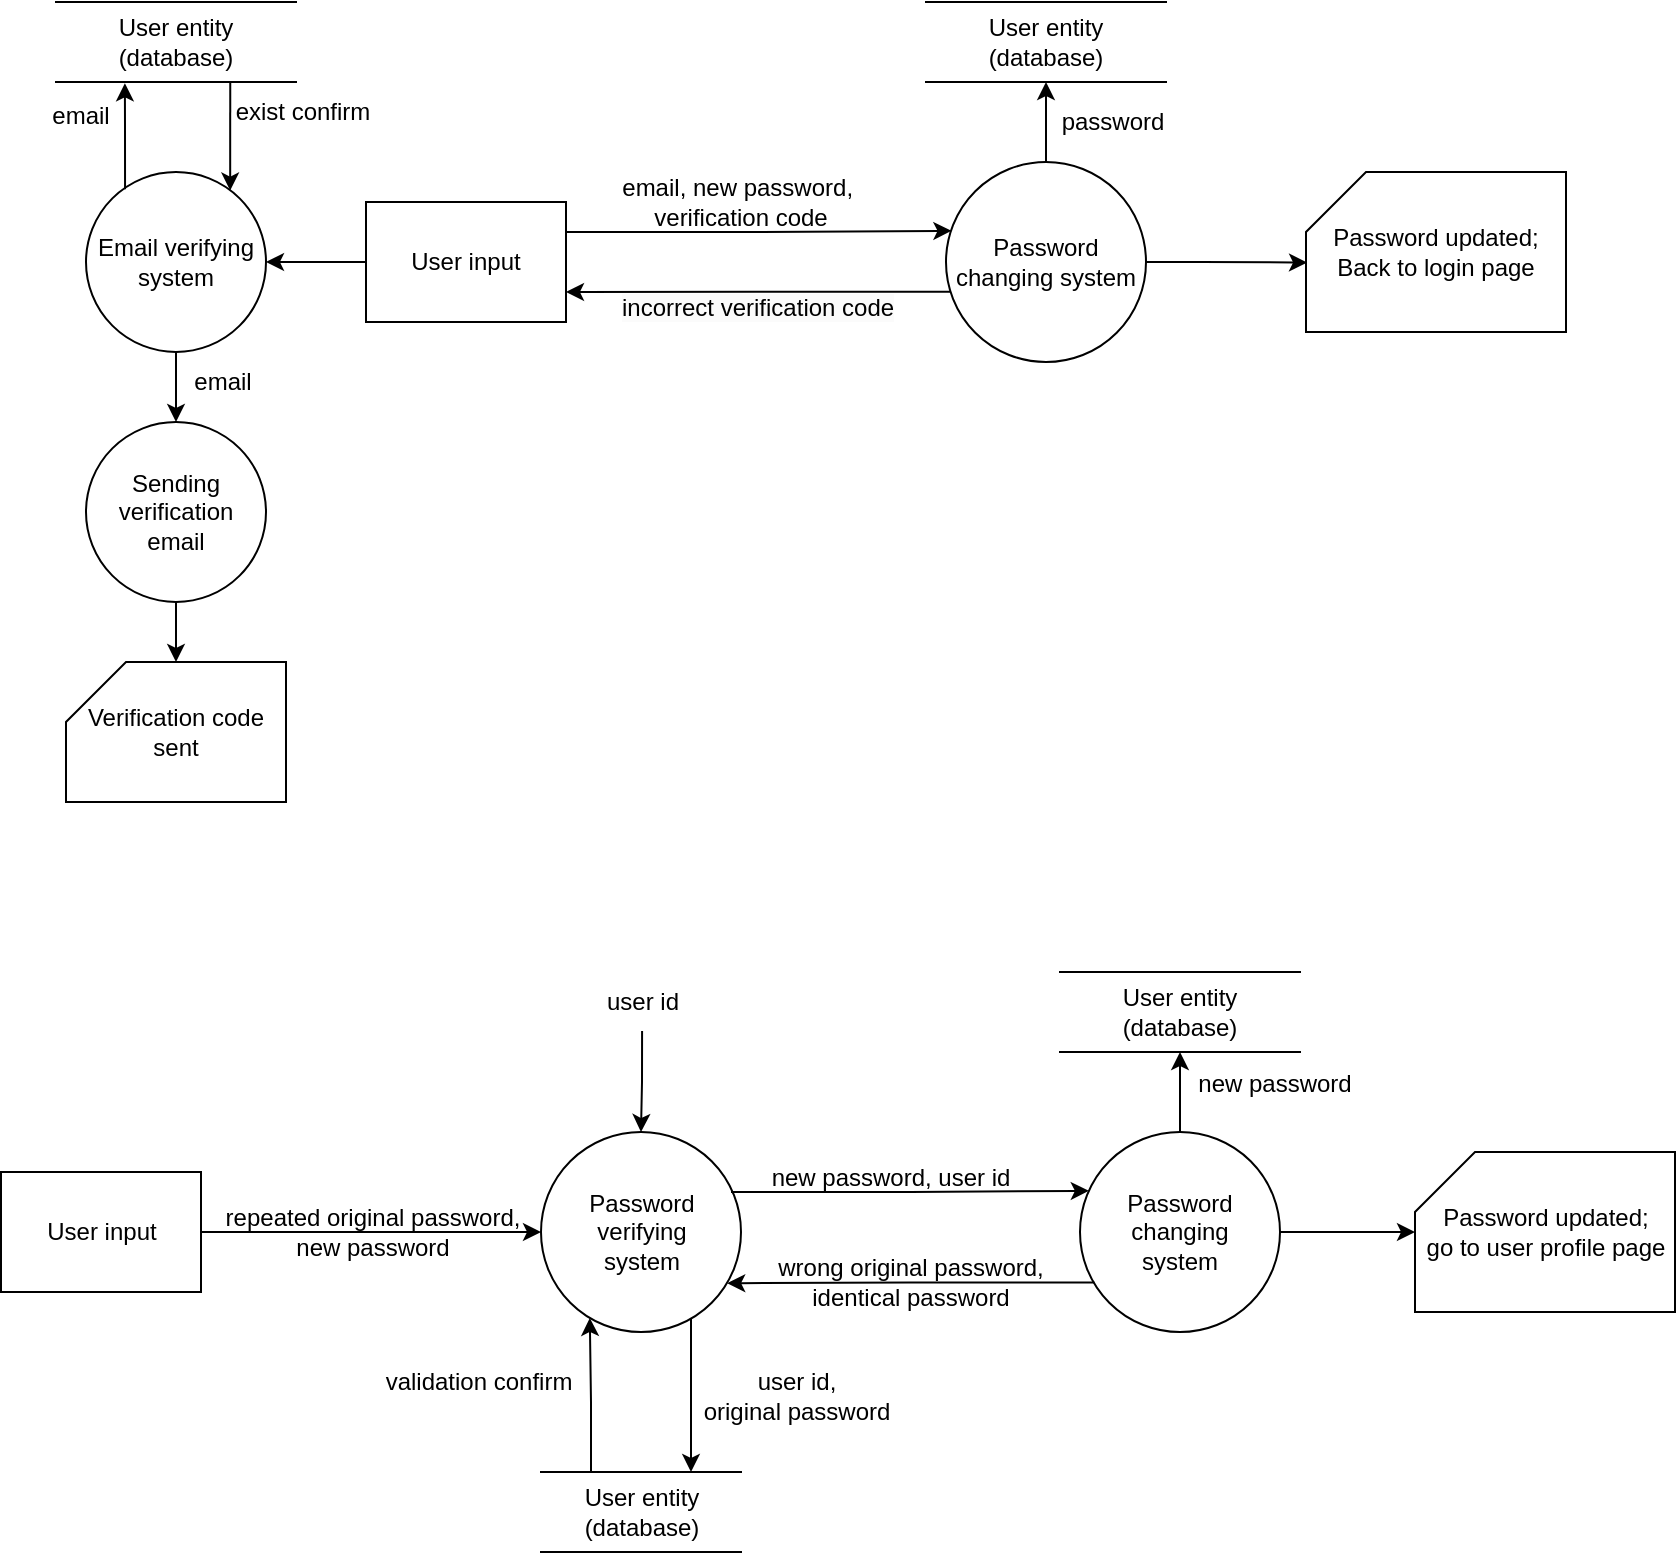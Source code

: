 <mxfile version="20.8.23" type="github">
  <diagram name="Page-1" id="zGwfKtvlQI2-6Zpr1AR8">
    <mxGraphModel dx="1020" dy="556" grid="0" gridSize="10" guides="1" tooltips="1" connect="1" arrows="1" fold="1" page="1" pageScale="1" pageWidth="1169" pageHeight="827" math="0" shadow="0">
      <root>
        <mxCell id="0" />
        <mxCell id="1" parent="0" />
        <mxCell id="HnesIwOtQmM73-7qtYo8-20" style="edgeStyle=orthogonalEdgeStyle;rounded=0;orthogonalLoop=1;jettySize=auto;html=1;exitX=1;exitY=0.25;exitDx=0;exitDy=0;entryX=0.027;entryY=0.344;entryDx=0;entryDy=0;entryPerimeter=0;" parent="1" source="HnesIwOtQmM73-7qtYo8-1" edge="1" target="HnesIwOtQmM73-7qtYo8-18">
          <mxGeometry relative="1" as="geometry">
            <mxPoint x="590" y="150" as="targetPoint" />
          </mxGeometry>
        </mxCell>
        <mxCell id="gwGypEU1_SFEQ6O_5os5-1" value="" style="edgeStyle=orthogonalEdgeStyle;rounded=0;orthogonalLoop=1;jettySize=auto;html=1;" edge="1" parent="1" source="HnesIwOtQmM73-7qtYo8-1" target="HnesIwOtQmM73-7qtYo8-27">
          <mxGeometry relative="1" as="geometry" />
        </mxCell>
        <mxCell id="HnesIwOtQmM73-7qtYo8-1" value="User input" style="rounded=0;whiteSpace=wrap;html=1;" parent="1" vertex="1">
          <mxGeometry x="300" y="120" width="100" height="60" as="geometry" />
        </mxCell>
        <mxCell id="HnesIwOtQmM73-7qtYo8-14" style="edgeStyle=orthogonalEdgeStyle;rounded=0;orthogonalLoop=1;jettySize=auto;html=1;exitX=0.217;exitY=0.096;exitDx=0;exitDy=0;entryX=0.287;entryY=1.016;entryDx=0;entryDy=0;entryPerimeter=0;exitPerimeter=0;" parent="1" source="HnesIwOtQmM73-7qtYo8-27" target="HnesIwOtQmM73-7qtYo8-10" edge="1">
          <mxGeometry relative="1" as="geometry">
            <mxPoint x="154.216" y="121.716" as="sourcePoint" />
          </mxGeometry>
        </mxCell>
        <mxCell id="HnesIwOtQmM73-7qtYo8-15" style="edgeStyle=orthogonalEdgeStyle;rounded=0;orthogonalLoop=1;jettySize=auto;html=1;exitX=0.726;exitY=1.008;exitDx=0;exitDy=0;entryX=0.801;entryY=0.103;entryDx=0;entryDy=0;entryPerimeter=0;exitPerimeter=0;" parent="1" source="HnesIwOtQmM73-7qtYo8-10" target="HnesIwOtQmM73-7qtYo8-27" edge="1">
          <mxGeometry relative="1" as="geometry">
            <mxPoint x="213.14" y="124.24" as="targetPoint" />
          </mxGeometry>
        </mxCell>
        <mxCell id="HnesIwOtQmM73-7qtYo8-10" value="User entity (database)" style="shape=partialRectangle;whiteSpace=wrap;html=1;left=0;right=0;fillColor=none;rounded=0;strokeColor=default;fontFamily=Helvetica;fontSize=12;fontColor=default;" parent="1" vertex="1">
          <mxGeometry x="145" y="20" width="120" height="40" as="geometry" />
        </mxCell>
        <mxCell id="HnesIwOtQmM73-7qtYo8-17" value="Verification code sent" style="shape=card;whiteSpace=wrap;html=1;" parent="1" vertex="1">
          <mxGeometry x="150" y="350" width="110" height="70" as="geometry" />
        </mxCell>
        <mxCell id="HnesIwOtQmM73-7qtYo8-86" style="edgeStyle=orthogonalEdgeStyle;rounded=0;orthogonalLoop=1;jettySize=auto;html=1;exitX=1;exitY=0.5;exitDx=0;exitDy=0;entryX=0.004;entryY=0.566;entryDx=0;entryDy=0;entryPerimeter=0;" parent="1" source="HnesIwOtQmM73-7qtYo8-18" target="HnesIwOtQmM73-7qtYo8-26" edge="1">
          <mxGeometry relative="1" as="geometry">
            <Array as="points">
              <mxPoint x="717.5" y="150" />
              <mxPoint x="717.5" y="150" />
            </Array>
          </mxGeometry>
        </mxCell>
        <mxCell id="HnesIwOtQmM73-7qtYo8-92" style="edgeStyle=orthogonalEdgeStyle;rounded=0;orthogonalLoop=1;jettySize=auto;html=1;exitX=0.5;exitY=0;exitDx=0;exitDy=0;entryX=0.5;entryY=1;entryDx=0;entryDy=0;" parent="1" source="HnesIwOtQmM73-7qtYo8-18" target="HnesIwOtQmM73-7qtYo8-88" edge="1">
          <mxGeometry relative="1" as="geometry" />
        </mxCell>
        <mxCell id="gwGypEU1_SFEQ6O_5os5-2" value="" style="edgeStyle=orthogonalEdgeStyle;rounded=0;orthogonalLoop=1;jettySize=auto;html=1;entryX=1;entryY=0.75;entryDx=0;entryDy=0;exitX=0.023;exitY=0.649;exitDx=0;exitDy=0;exitPerimeter=0;" edge="1" parent="1" source="HnesIwOtQmM73-7qtYo8-18" target="HnesIwOtQmM73-7qtYo8-1">
          <mxGeometry relative="1" as="geometry">
            <mxPoint x="591" y="163" as="sourcePoint" />
          </mxGeometry>
        </mxCell>
        <mxCell id="HnesIwOtQmM73-7qtYo8-18" value="Password changing system" style="ellipse;whiteSpace=wrap;html=1;aspect=fixed;rounded=0;strokeColor=default;fontFamily=Helvetica;fontSize=12;fontColor=default;fillColor=none;" parent="1" vertex="1">
          <mxGeometry x="590" y="100" width="100" height="100" as="geometry" />
        </mxCell>
        <mxCell id="HnesIwOtQmM73-7qtYo8-21" value="email, new password,&amp;nbsp;&lt;br&gt;verification code" style="text;html=1;align=center;verticalAlign=middle;resizable=0;points=[];autosize=1;strokeColor=none;fillColor=none;" parent="1" vertex="1">
          <mxGeometry x="418.5" y="100" width="137" height="40" as="geometry" />
        </mxCell>
        <mxCell id="HnesIwOtQmM73-7qtYo8-23" value="exist confirm" style="text;html=1;align=center;verticalAlign=middle;resizable=0;points=[];autosize=1;strokeColor=none;fillColor=none;" parent="1" vertex="1">
          <mxGeometry x="222.5" y="60" width="90" height="30" as="geometry" />
        </mxCell>
        <mxCell id="HnesIwOtQmM73-7qtYo8-24" value="email" style="text;html=1;align=center;verticalAlign=middle;resizable=0;points=[];autosize=1;strokeColor=none;fillColor=none;" parent="1" vertex="1">
          <mxGeometry x="133" y="64" width="47" height="26" as="geometry" />
        </mxCell>
        <mxCell id="HnesIwOtQmM73-7qtYo8-26" value="Password updated;&lt;br&gt;Back to login page" style="shape=card;whiteSpace=wrap;html=1;" parent="1" vertex="1">
          <mxGeometry x="770" y="105" width="130" height="80" as="geometry" />
        </mxCell>
        <mxCell id="HnesIwOtQmM73-7qtYo8-79" style="edgeStyle=orthogonalEdgeStyle;rounded=0;orthogonalLoop=1;jettySize=auto;html=1;exitX=0.5;exitY=1;exitDx=0;exitDy=0;entryX=0.5;entryY=0;entryDx=0;entryDy=0;" parent="1" source="HnesIwOtQmM73-7qtYo8-27" target="HnesIwOtQmM73-7qtYo8-78" edge="1">
          <mxGeometry relative="1" as="geometry" />
        </mxCell>
        <mxCell id="HnesIwOtQmM73-7qtYo8-27" value="Email verifying system" style="ellipse;whiteSpace=wrap;html=1;aspect=fixed;rounded=0;strokeColor=default;fontFamily=Helvetica;fontSize=12;fontColor=default;fillColor=none;" parent="1" vertex="1">
          <mxGeometry x="160" y="105" width="90" height="90" as="geometry" />
        </mxCell>
        <mxCell id="HnesIwOtQmM73-7qtYo8-37" style="edgeStyle=orthogonalEdgeStyle;rounded=0;orthogonalLoop=1;jettySize=auto;html=1;exitX=1;exitY=0.5;exitDx=0;exitDy=0;entryX=0;entryY=0.5;entryDx=0;entryDy=0;" parent="1" source="HnesIwOtQmM73-7qtYo8-33" target="HnesIwOtQmM73-7qtYo8-36" edge="1">
          <mxGeometry relative="1" as="geometry" />
        </mxCell>
        <mxCell id="HnesIwOtQmM73-7qtYo8-33" value="User input" style="rounded=0;whiteSpace=wrap;html=1;" parent="1" vertex="1">
          <mxGeometry x="117.5" y="605" width="100" height="60" as="geometry" />
        </mxCell>
        <mxCell id="HnesIwOtQmM73-7qtYo8-60" style="edgeStyle=orthogonalEdgeStyle;rounded=0;orthogonalLoop=1;jettySize=auto;html=1;exitX=0.5;exitY=0;exitDx=0;exitDy=0;entryX=0.5;entryY=1;entryDx=0;entryDy=0;" parent="1" source="HnesIwOtQmM73-7qtYo8-34" target="HnesIwOtQmM73-7qtYo8-56" edge="1">
          <mxGeometry relative="1" as="geometry" />
        </mxCell>
        <mxCell id="HnesIwOtQmM73-7qtYo8-107" style="edgeStyle=orthogonalEdgeStyle;rounded=0;orthogonalLoop=1;jettySize=auto;html=1;exitX=1;exitY=0.5;exitDx=0;exitDy=0;entryX=0;entryY=0.5;entryDx=0;entryDy=0;entryPerimeter=0;" parent="1" source="HnesIwOtQmM73-7qtYo8-34" target="HnesIwOtQmM73-7qtYo8-55" edge="1">
          <mxGeometry relative="1" as="geometry" />
        </mxCell>
        <mxCell id="HnesIwOtQmM73-7qtYo8-34" value="Password changing&lt;br&gt;system" style="ellipse;whiteSpace=wrap;html=1;aspect=fixed;rounded=0;strokeColor=default;fontFamily=Helvetica;fontSize=12;fontColor=default;fillColor=none;" parent="1" vertex="1">
          <mxGeometry x="657" y="585" width="100" height="100" as="geometry" />
        </mxCell>
        <mxCell id="gwGypEU1_SFEQ6O_5os5-4" style="edgeStyle=orthogonalEdgeStyle;rounded=0;orthogonalLoop=1;jettySize=auto;html=1;entryX=0.5;entryY=0;entryDx=0;entryDy=0;exitX=0.509;exitY=0.983;exitDx=0;exitDy=0;exitPerimeter=0;" edge="1" parent="1" source="HnesIwOtQmM73-7qtYo8-70" target="HnesIwOtQmM73-7qtYo8-36">
          <mxGeometry relative="1" as="geometry">
            <mxPoint x="438" y="536" as="sourcePoint" />
          </mxGeometry>
        </mxCell>
        <mxCell id="gwGypEU1_SFEQ6O_5os5-7" style="edgeStyle=orthogonalEdgeStyle;rounded=0;orthogonalLoop=1;jettySize=auto;html=1;exitX=0.95;exitY=0.3;exitDx=0;exitDy=0;entryX=0.044;entryY=0.294;entryDx=0;entryDy=0;exitPerimeter=0;entryPerimeter=0;" edge="1" parent="1" source="HnesIwOtQmM73-7qtYo8-36" target="HnesIwOtQmM73-7qtYo8-34">
          <mxGeometry relative="1" as="geometry" />
        </mxCell>
        <mxCell id="gwGypEU1_SFEQ6O_5os5-8" style="edgeStyle=orthogonalEdgeStyle;rounded=0;orthogonalLoop=1;jettySize=auto;html=1;entryX=0.931;entryY=0.756;entryDx=0;entryDy=0;entryPerimeter=0;exitX=0.072;exitY=0.753;exitDx=0;exitDy=0;exitPerimeter=0;" edge="1" parent="1" source="HnesIwOtQmM73-7qtYo8-34" target="HnesIwOtQmM73-7qtYo8-36">
          <mxGeometry relative="1" as="geometry">
            <mxPoint x="582.778" y="635" as="targetPoint" />
            <mxPoint x="648" y="672" as="sourcePoint" />
          </mxGeometry>
        </mxCell>
        <mxCell id="HnesIwOtQmM73-7qtYo8-36" value="Password verifying&lt;br&gt;system" style="ellipse;whiteSpace=wrap;html=1;aspect=fixed;rounded=0;strokeColor=default;fontFamily=Helvetica;fontSize=12;fontColor=default;fillColor=none;" parent="1" vertex="1">
          <mxGeometry x="387.5" y="585" width="100" height="100" as="geometry" />
        </mxCell>
        <mxCell id="HnesIwOtQmM73-7qtYo8-38" value="repeated original password,&lt;br&gt;new password" style="text;html=1;align=center;verticalAlign=middle;resizable=0;points=[];autosize=1;strokeColor=none;fillColor=none;" parent="1" vertex="1">
          <mxGeometry x="220.5" y="615" width="165" height="40" as="geometry" />
        </mxCell>
        <mxCell id="HnesIwOtQmM73-7qtYo8-48" style="edgeStyle=orthogonalEdgeStyle;rounded=0;orthogonalLoop=1;jettySize=auto;html=1;exitX=0.25;exitY=0;exitDx=0;exitDy=0;entryX=0.244;entryY=0.93;entryDx=0;entryDy=0;entryPerimeter=0;" parent="1" source="HnesIwOtQmM73-7qtYo8-44" target="HnesIwOtQmM73-7qtYo8-36" edge="1">
          <mxGeometry relative="1" as="geometry" />
        </mxCell>
        <mxCell id="HnesIwOtQmM73-7qtYo8-44" value="User entity (database)" style="shape=partialRectangle;whiteSpace=wrap;html=1;left=0;right=0;fillColor=none;rounded=0;strokeColor=default;fontFamily=Helvetica;fontSize=12;fontColor=default;" parent="1" vertex="1">
          <mxGeometry x="387.5" y="755" width="100" height="40" as="geometry" />
        </mxCell>
        <mxCell id="HnesIwOtQmM73-7qtYo8-49" style="edgeStyle=orthogonalEdgeStyle;rounded=0;orthogonalLoop=1;jettySize=auto;html=1;exitX=0.75;exitY=0.932;exitDx=0;exitDy=0;entryX=0.75;entryY=0;entryDx=0;entryDy=0;exitPerimeter=0;" parent="1" source="HnesIwOtQmM73-7qtYo8-36" target="HnesIwOtQmM73-7qtYo8-44" edge="1">
          <mxGeometry relative="1" as="geometry">
            <mxPoint x="537.5" y="761" as="sourcePoint" />
            <mxPoint x="537.5" y="685" as="targetPoint" />
          </mxGeometry>
        </mxCell>
        <mxCell id="HnesIwOtQmM73-7qtYo8-55" value="Password updated;&lt;br&gt;go to user profile page" style="shape=card;whiteSpace=wrap;html=1;" parent="1" vertex="1">
          <mxGeometry x="824.5" y="595" width="130" height="80" as="geometry" />
        </mxCell>
        <mxCell id="HnesIwOtQmM73-7qtYo8-56" value="User entity (database)" style="shape=partialRectangle;whiteSpace=wrap;html=1;left=0;right=0;fillColor=none;rounded=0;strokeColor=default;fontFamily=Helvetica;fontSize=12;fontColor=default;" parent="1" vertex="1">
          <mxGeometry x="647" y="505" width="120" height="40" as="geometry" />
        </mxCell>
        <mxCell id="HnesIwOtQmM73-7qtYo8-57" value="new password" style="text;html=1;align=center;verticalAlign=middle;resizable=0;points=[];autosize=1;strokeColor=none;fillColor=none;" parent="1" vertex="1">
          <mxGeometry x="706.5" y="548" width="95" height="26" as="geometry" />
        </mxCell>
        <mxCell id="HnesIwOtQmM73-7qtYo8-61" value="new password, user id" style="text;html=1;align=center;verticalAlign=middle;resizable=0;points=[];autosize=1;strokeColor=none;fillColor=none;" parent="1" vertex="1">
          <mxGeometry x="493" y="595" width="137" height="26" as="geometry" />
        </mxCell>
        <mxCell id="HnesIwOtQmM73-7qtYo8-62" value="user id,&lt;br&gt;original password" style="text;html=1;align=center;verticalAlign=middle;resizable=0;points=[];autosize=1;strokeColor=none;fillColor=none;" parent="1" vertex="1">
          <mxGeometry x="459" y="697" width="111" height="40" as="geometry" />
        </mxCell>
        <mxCell id="HnesIwOtQmM73-7qtYo8-65" value="validation confirm" style="text;html=1;align=center;verticalAlign=middle;resizable=0;points=[];autosize=1;strokeColor=none;fillColor=none;" parent="1" vertex="1">
          <mxGeometry x="300" y="697" width="111" height="26" as="geometry" />
        </mxCell>
        <mxCell id="HnesIwOtQmM73-7qtYo8-70" value="user id" style="text;html=1;align=center;verticalAlign=middle;resizable=0;points=[];autosize=1;strokeColor=none;fillColor=none;" parent="1" vertex="1">
          <mxGeometry x="407.5" y="505" width="60" height="30" as="geometry" />
        </mxCell>
        <mxCell id="HnesIwOtQmM73-7qtYo8-81" style="edgeStyle=orthogonalEdgeStyle;rounded=0;orthogonalLoop=1;jettySize=auto;html=1;exitX=0.5;exitY=1;exitDx=0;exitDy=0;entryX=0.5;entryY=0;entryDx=0;entryDy=0;entryPerimeter=0;" parent="1" source="HnesIwOtQmM73-7qtYo8-78" target="HnesIwOtQmM73-7qtYo8-17" edge="1">
          <mxGeometry relative="1" as="geometry" />
        </mxCell>
        <mxCell id="HnesIwOtQmM73-7qtYo8-78" value="Sending verification email" style="ellipse;whiteSpace=wrap;html=1;aspect=fixed;rounded=0;strokeColor=default;fontFamily=Helvetica;fontSize=12;fontColor=default;fillColor=none;" parent="1" vertex="1">
          <mxGeometry x="160" y="230" width="90" height="90" as="geometry" />
        </mxCell>
        <mxCell id="HnesIwOtQmM73-7qtYo8-82" value="email" style="text;html=1;align=center;verticalAlign=middle;resizable=0;points=[];autosize=1;strokeColor=none;fillColor=none;" parent="1" vertex="1">
          <mxGeometry x="202.5" y="195" width="50" height="30" as="geometry" />
        </mxCell>
        <mxCell id="HnesIwOtQmM73-7qtYo8-88" value="User entity (database)" style="shape=partialRectangle;whiteSpace=wrap;html=1;left=0;right=0;fillColor=none;rounded=0;strokeColor=default;fontFamily=Helvetica;fontSize=12;fontColor=default;" parent="1" vertex="1">
          <mxGeometry x="580" y="20" width="120" height="40" as="geometry" />
        </mxCell>
        <mxCell id="HnesIwOtQmM73-7qtYo8-93" value="password" style="text;html=1;align=center;verticalAlign=middle;resizable=0;points=[];autosize=1;strokeColor=none;fillColor=none;" parent="1" vertex="1">
          <mxGeometry x="638" y="67" width="69" height="26" as="geometry" />
        </mxCell>
        <mxCell id="gwGypEU1_SFEQ6O_5os5-3" value="&lt;span style=&quot;caret-color: rgb(0, 0, 0); color: rgb(0, 0, 0); font-family: Helvetica; font-size: 12px; font-style: normal; font-variant-caps: normal; font-weight: 400; letter-spacing: normal; text-align: center; text-indent: 0px; text-transform: none; word-spacing: 0px; -webkit-text-stroke-width: 0px; background-color: rgb(251, 251, 251); text-decoration: none; float: none; display: inline !important;&quot;&gt;incorrect verification code&lt;/span&gt;" style="text;whiteSpace=wrap;html=1;" vertex="1" parent="1">
          <mxGeometry x="425.997" y="158.997" width="164" height="36" as="geometry" />
        </mxCell>
        <mxCell id="gwGypEU1_SFEQ6O_5os5-10" value="wrong original password,&lt;br style=&quot;border-color: var(--border-color);&quot;&gt;&lt;span style=&quot;&quot;&gt;identical password&lt;/span&gt;" style="text;html=1;align=center;verticalAlign=middle;resizable=0;points=[];autosize=1;strokeColor=none;fillColor=none;" vertex="1" parent="1">
          <mxGeometry x="496" y="640" width="151" height="40" as="geometry" />
        </mxCell>
      </root>
    </mxGraphModel>
  </diagram>
</mxfile>
